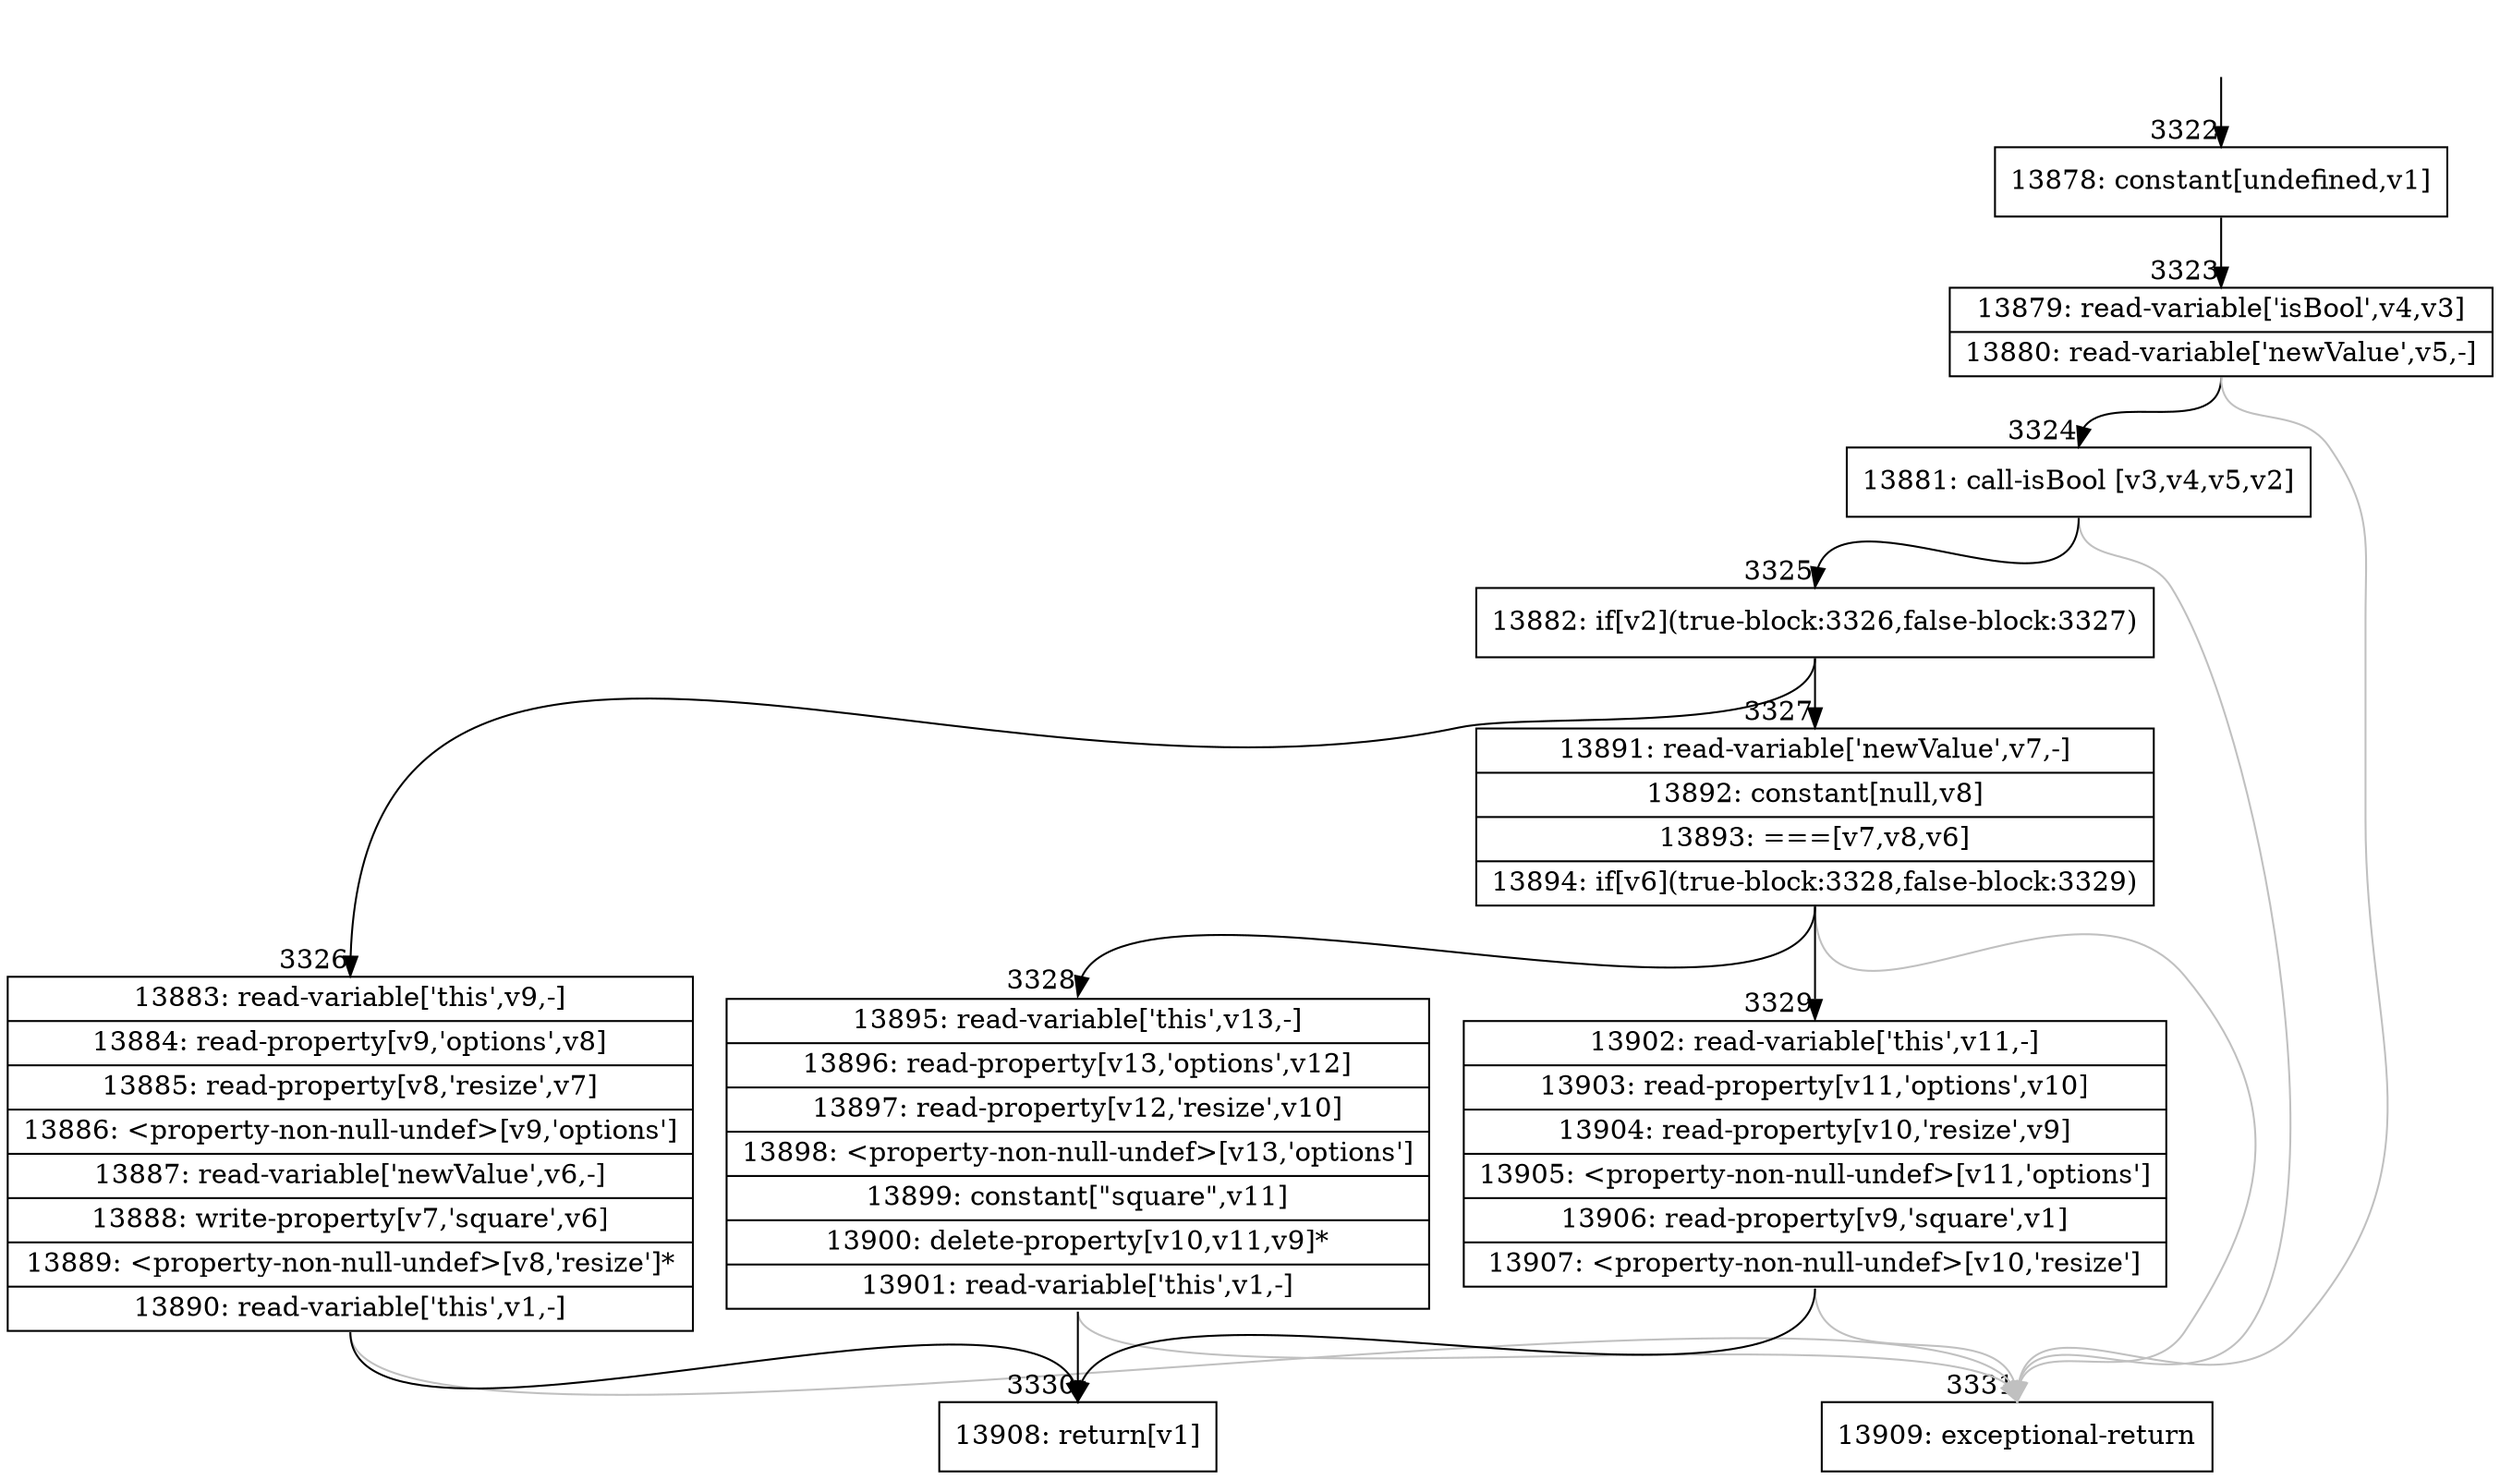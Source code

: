 digraph {
rankdir="TD"
BB_entry138[shape=none,label=""];
BB_entry138 -> BB3322 [tailport=s, headport=n, headlabel="    3322"]
BB3322 [shape=record label="{13878: constant[undefined,v1]}" ] 
BB3322 -> BB3323 [tailport=s, headport=n, headlabel="      3323"]
BB3323 [shape=record label="{13879: read-variable['isBool',v4,v3]|13880: read-variable['newValue',v5,-]}" ] 
BB3323 -> BB3324 [tailport=s, headport=n, headlabel="      3324"]
BB3323 -> BB3331 [tailport=s, headport=n, color=gray, headlabel="      3331"]
BB3324 [shape=record label="{13881: call-isBool [v3,v4,v5,v2]}" ] 
BB3324 -> BB3325 [tailport=s, headport=n, headlabel="      3325"]
BB3324 -> BB3331 [tailport=s, headport=n, color=gray]
BB3325 [shape=record label="{13882: if[v2](true-block:3326,false-block:3327)}" ] 
BB3325 -> BB3326 [tailport=s, headport=n, headlabel="      3326"]
BB3325 -> BB3327 [tailport=s, headport=n, headlabel="      3327"]
BB3326 [shape=record label="{13883: read-variable['this',v9,-]|13884: read-property[v9,'options',v8]|13885: read-property[v8,'resize',v7]|13886: \<property-non-null-undef\>[v9,'options']|13887: read-variable['newValue',v6,-]|13888: write-property[v7,'square',v6]|13889: \<property-non-null-undef\>[v8,'resize']*|13890: read-variable['this',v1,-]}" ] 
BB3326 -> BB3330 [tailport=s, headport=n, headlabel="      3330"]
BB3326 -> BB3331 [tailport=s, headport=n, color=gray]
BB3327 [shape=record label="{13891: read-variable['newValue',v7,-]|13892: constant[null,v8]|13893: ===[v7,v8,v6]|13894: if[v6](true-block:3328,false-block:3329)}" ] 
BB3327 -> BB3328 [tailport=s, headport=n, headlabel="      3328"]
BB3327 -> BB3329 [tailport=s, headport=n, headlabel="      3329"]
BB3327 -> BB3331 [tailport=s, headport=n, color=gray]
BB3328 [shape=record label="{13895: read-variable['this',v13,-]|13896: read-property[v13,'options',v12]|13897: read-property[v12,'resize',v10]|13898: \<property-non-null-undef\>[v13,'options']|13899: constant[\"square\",v11]|13900: delete-property[v10,v11,v9]*|13901: read-variable['this',v1,-]}" ] 
BB3328 -> BB3330 [tailport=s, headport=n]
BB3328 -> BB3331 [tailport=s, headport=n, color=gray]
BB3329 [shape=record label="{13902: read-variable['this',v11,-]|13903: read-property[v11,'options',v10]|13904: read-property[v10,'resize',v9]|13905: \<property-non-null-undef\>[v11,'options']|13906: read-property[v9,'square',v1]|13907: \<property-non-null-undef\>[v10,'resize']}" ] 
BB3329 -> BB3330 [tailport=s, headport=n]
BB3329 -> BB3331 [tailport=s, headport=n, color=gray]
BB3330 [shape=record label="{13908: return[v1]}" ] 
BB3331 [shape=record label="{13909: exceptional-return}" ] 
//#$~ 4259
}
